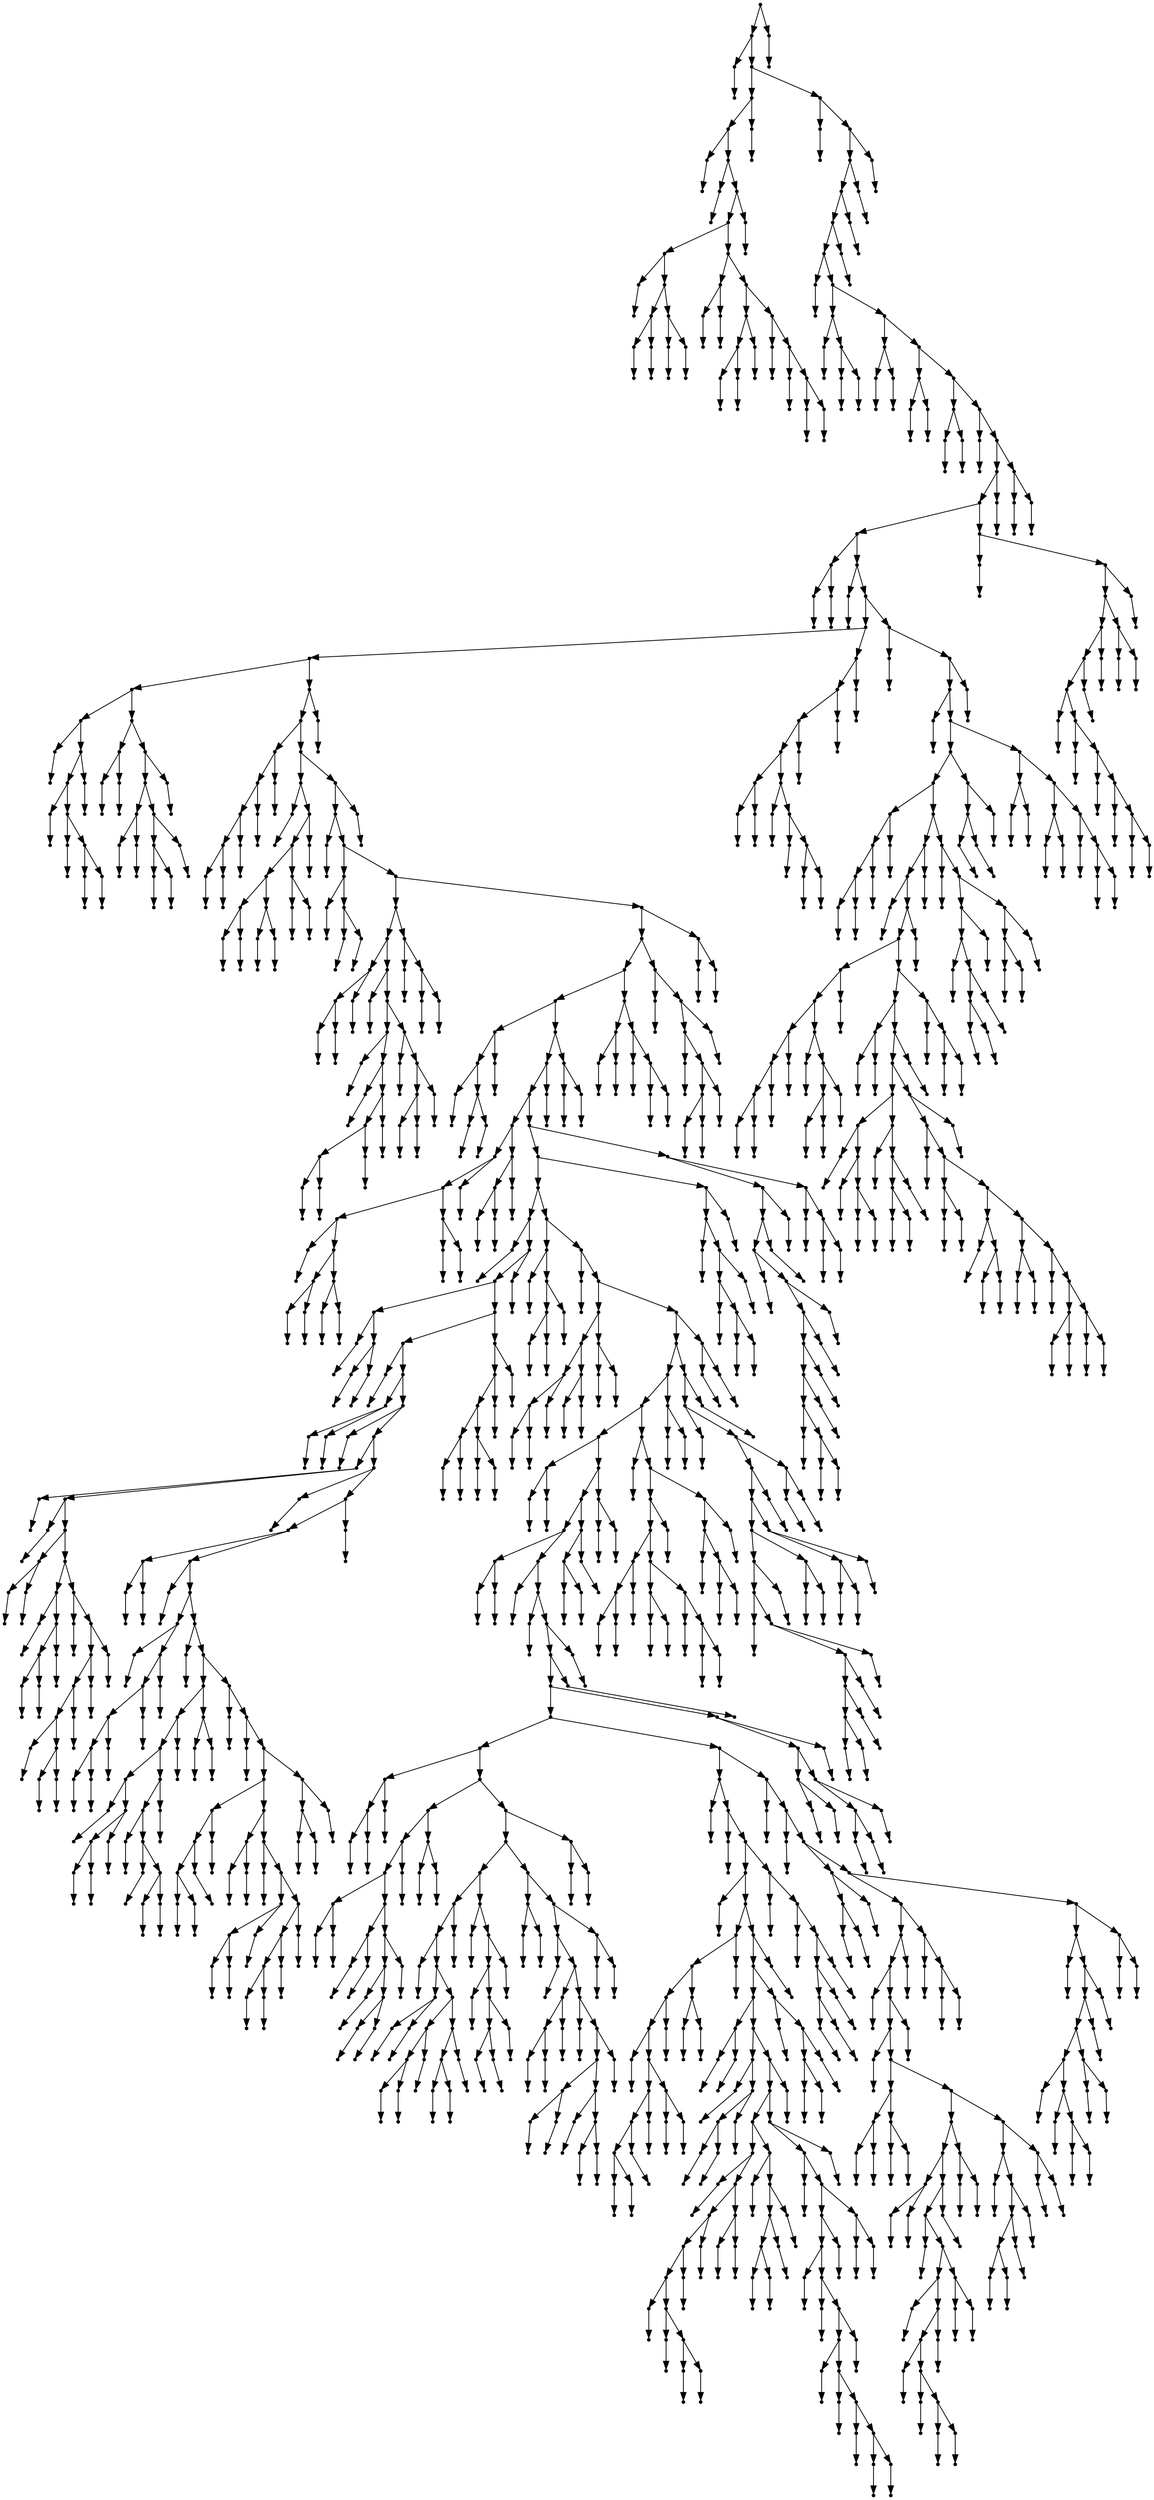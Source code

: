 digraph {
  1564 [shape=point];
  1561 [shape=point];
  1 [shape=point];
  0 [shape=point];
  1560 [shape=point];
  54 [shape=point];
  51 [shape=point];
  3 [shape=point];
  2 [shape=point];
  50 [shape=point];
  5 [shape=point];
  4 [shape=point];
  49 [shape=point];
  46 [shape=point];
  19 [shape=point];
  7 [shape=point];
  6 [shape=point];
  18 [shape=point];
  12 [shape=point];
  9 [shape=point];
  8 [shape=point];
  11 [shape=point];
  10 [shape=point];
  17 [shape=point];
  14 [shape=point];
  13 [shape=point];
  16 [shape=point];
  15 [shape=point];
  45 [shape=point];
  24 [shape=point];
  21 [shape=point];
  20 [shape=point];
  23 [shape=point];
  22 [shape=point];
  44 [shape=point];
  32 [shape=point];
  29 [shape=point];
  26 [shape=point];
  25 [shape=point];
  28 [shape=point];
  27 [shape=point];
  31 [shape=point];
  30 [shape=point];
  43 [shape=point];
  34 [shape=point];
  33 [shape=point];
  42 [shape=point];
  36 [shape=point];
  35 [shape=point];
  41 [shape=point];
  38 [shape=point];
  37 [shape=point];
  40 [shape=point];
  39 [shape=point];
  48 [shape=point];
  47 [shape=point];
  53 [shape=point];
  52 [shape=point];
  1559 [shape=point];
  56 [shape=point];
  55 [shape=point];
  1558 [shape=point];
  1555 [shape=point];
  1552 [shape=point];
  1549 [shape=point];
  1546 [shape=point];
  58 [shape=point];
  57 [shape=point];
  1545 [shape=point];
  66 [shape=point];
  60 [shape=point];
  59 [shape=point];
  65 [shape=point];
  62 [shape=point];
  61 [shape=point];
  64 [shape=point];
  63 [shape=point];
  1544 [shape=point];
  71 [shape=point];
  68 [shape=point];
  67 [shape=point];
  70 [shape=point];
  69 [shape=point];
  1543 [shape=point];
  76 [shape=point];
  73 [shape=point];
  72 [shape=point];
  75 [shape=point];
  74 [shape=point];
  1542 [shape=point];
  81 [shape=point];
  78 [shape=point];
  77 [shape=point];
  80 [shape=point];
  79 [shape=point];
  1541 [shape=point];
  83 [shape=point];
  82 [shape=point];
  1540 [shape=point];
  1534 [shape=point];
  1531 [shape=point];
  1495 [shape=point];
  88 [shape=point];
  85 [shape=point];
  84 [shape=point];
  87 [shape=point];
  86 [shape=point];
  1494 [shape=point];
  90 [shape=point];
  89 [shape=point];
  1493 [shape=point];
  1295 [shape=point];
  1268 [shape=point];
  131 [shape=point];
  107 [shape=point];
  92 [shape=point];
  91 [shape=point];
  106 [shape=point];
  103 [shape=point];
  94 [shape=point];
  93 [shape=point];
  102 [shape=point];
  96 [shape=point];
  95 [shape=point];
  101 [shape=point];
  98 [shape=point];
  97 [shape=point];
  100 [shape=point];
  99 [shape=point];
  105 [shape=point];
  104 [shape=point];
  130 [shape=point];
  112 [shape=point];
  109 [shape=point];
  108 [shape=point];
  111 [shape=point];
  110 [shape=point];
  129 [shape=point];
  126 [shape=point];
  117 [shape=point];
  114 [shape=point];
  113 [shape=point];
  116 [shape=point];
  115 [shape=point];
  125 [shape=point];
  122 [shape=point];
  119 [shape=point];
  118 [shape=point];
  121 [shape=point];
  120 [shape=point];
  124 [shape=point];
  123 [shape=point];
  128 [shape=point];
  127 [shape=point];
  1267 [shape=point];
  1264 [shape=point];
  145 [shape=point];
  142 [shape=point];
  139 [shape=point];
  136 [shape=point];
  133 [shape=point];
  132 [shape=point];
  135 [shape=point];
  134 [shape=point];
  138 [shape=point];
  137 [shape=point];
  141 [shape=point];
  140 [shape=point];
  144 [shape=point];
  143 [shape=point];
  1263 [shape=point];
  168 [shape=point];
  147 [shape=point];
  146 [shape=point];
  167 [shape=point];
  164 [shape=point];
  158 [shape=point];
  152 [shape=point];
  149 [shape=point];
  148 [shape=point];
  151 [shape=point];
  150 [shape=point];
  157 [shape=point];
  154 [shape=point];
  153 [shape=point];
  156 [shape=point];
  155 [shape=point];
  163 [shape=point];
  160 [shape=point];
  159 [shape=point];
  162 [shape=point];
  161 [shape=point];
  166 [shape=point];
  165 [shape=point];
  1262 [shape=point];
  1259 [shape=point];
  170 [shape=point];
  169 [shape=point];
  1258 [shape=point];
  178 [shape=point];
  172 [shape=point];
  171 [shape=point];
  177 [shape=point];
  174 [shape=point];
  173 [shape=point];
  176 [shape=point];
  175 [shape=point];
  1257 [shape=point];
  228 [shape=point];
  219 [shape=point];
  186 [shape=point];
  183 [shape=point];
  180 [shape=point];
  179 [shape=point];
  182 [shape=point];
  181 [shape=point];
  185 [shape=point];
  184 [shape=point];
  218 [shape=point];
  188 [shape=point];
  187 [shape=point];
  217 [shape=point];
  205 [shape=point];
  190 [shape=point];
  189 [shape=point];
  204 [shape=point];
  192 [shape=point];
  191 [shape=point];
  203 [shape=point];
  200 [shape=point];
  197 [shape=point];
  194 [shape=point];
  193 [shape=point];
  196 [shape=point];
  195 [shape=point];
  199 [shape=point];
  198 [shape=point];
  202 [shape=point];
  201 [shape=point];
  216 [shape=point];
  207 [shape=point];
  206 [shape=point];
  215 [shape=point];
  212 [shape=point];
  209 [shape=point];
  208 [shape=point];
  211 [shape=point];
  210 [shape=point];
  214 [shape=point];
  213 [shape=point];
  227 [shape=point];
  221 [shape=point];
  220 [shape=point];
  226 [shape=point];
  223 [shape=point];
  222 [shape=point];
  225 [shape=point];
  224 [shape=point];
  1256 [shape=point];
  1250 [shape=point];
  1232 [shape=point];
  1217 [shape=point];
  239 [shape=point];
  236 [shape=point];
  230 [shape=point];
  229 [shape=point];
  235 [shape=point];
  232 [shape=point];
  231 [shape=point];
  234 [shape=point];
  233 [shape=point];
  238 [shape=point];
  237 [shape=point];
  1216 [shape=point];
  1210 [shape=point];
  1207 [shape=point];
  271 [shape=point];
  262 [shape=point];
  259 [shape=point];
  253 [shape=point];
  241 [shape=point];
  240 [shape=point];
  252 [shape=point];
  246 [shape=point];
  243 [shape=point];
  242 [shape=point];
  245 [shape=point];
  244 [shape=point];
  251 [shape=point];
  248 [shape=point];
  247 [shape=point];
  250 [shape=point];
  249 [shape=point];
  258 [shape=point];
  255 [shape=point];
  254 [shape=point];
  257 [shape=point];
  256 [shape=point];
  261 [shape=point];
  260 [shape=point];
  270 [shape=point];
  267 [shape=point];
  264 [shape=point];
  263 [shape=point];
  266 [shape=point];
  265 [shape=point];
  269 [shape=point];
  268 [shape=point];
  1206 [shape=point];
  1167 [shape=point];
  1149 [shape=point];
  489 [shape=point];
  273 [shape=point];
  272 [shape=point];
  488 [shape=point];
  485 [shape=point];
  281 [shape=point];
  275 [shape=point];
  274 [shape=point];
  280 [shape=point];
  277 [shape=point];
  276 [shape=point];
  279 [shape=point];
  278 [shape=point];
  484 [shape=point];
  466 [shape=point];
  283 [shape=point];
  282 [shape=point];
  465 [shape=point];
  288 [shape=point];
  285 [shape=point];
  284 [shape=point];
  287 [shape=point];
  286 [shape=point];
  464 [shape=point];
  290 [shape=point];
  289 [shape=point];
  463 [shape=point];
  334 [shape=point];
  292 [shape=point];
  291 [shape=point];
  333 [shape=point];
  294 [shape=point];
  293 [shape=point];
  332 [shape=point];
  299 [shape=point];
  296 [shape=point];
  295 [shape=point];
  298 [shape=point];
  297 [shape=point];
  331 [shape=point];
  310 [shape=point];
  301 [shape=point];
  300 [shape=point];
  309 [shape=point];
  306 [shape=point];
  303 [shape=point];
  302 [shape=point];
  305 [shape=point];
  304 [shape=point];
  308 [shape=point];
  307 [shape=point];
  330 [shape=point];
  312 [shape=point];
  311 [shape=point];
  329 [shape=point];
  326 [shape=point];
  323 [shape=point];
  320 [shape=point];
  314 [shape=point];
  313 [shape=point];
  319 [shape=point];
  316 [shape=point];
  315 [shape=point];
  318 [shape=point];
  317 [shape=point];
  322 [shape=point];
  321 [shape=point];
  325 [shape=point];
  324 [shape=point];
  328 [shape=point];
  327 [shape=point];
  462 [shape=point];
  336 [shape=point];
  335 [shape=point];
  461 [shape=point];
  458 [shape=point];
  341 [shape=point];
  338 [shape=point];
  337 [shape=point];
  340 [shape=point];
  339 [shape=point];
  457 [shape=point];
  343 [shape=point];
  342 [shape=point];
  456 [shape=point];
  360 [shape=point];
  345 [shape=point];
  344 [shape=point];
  359 [shape=point];
  356 [shape=point];
  353 [shape=point];
  350 [shape=point];
  347 [shape=point];
  346 [shape=point];
  349 [shape=point];
  348 [shape=point];
  352 [shape=point];
  351 [shape=point];
  355 [shape=point];
  354 [shape=point];
  358 [shape=point];
  357 [shape=point];
  455 [shape=point];
  362 [shape=point];
  361 [shape=point];
  454 [shape=point];
  397 [shape=point];
  391 [shape=point];
  388 [shape=point];
  373 [shape=point];
  364 [shape=point];
  363 [shape=point];
  372 [shape=point];
  369 [shape=point];
  366 [shape=point];
  365 [shape=point];
  368 [shape=point];
  367 [shape=point];
  371 [shape=point];
  370 [shape=point];
  387 [shape=point];
  384 [shape=point];
  375 [shape=point];
  374 [shape=point];
  383 [shape=point];
  377 [shape=point];
  376 [shape=point];
  382 [shape=point];
  379 [shape=point];
  378 [shape=point];
  381 [shape=point];
  380 [shape=point];
  386 [shape=point];
  385 [shape=point];
  390 [shape=point];
  389 [shape=point];
  396 [shape=point];
  393 [shape=point];
  392 [shape=point];
  395 [shape=point];
  394 [shape=point];
  453 [shape=point];
  399 [shape=point];
  398 [shape=point];
  452 [shape=point];
  401 [shape=point];
  400 [shape=point];
  451 [shape=point];
  442 [shape=point];
  412 [shape=point];
  409 [shape=point];
  406 [shape=point];
  403 [shape=point];
  402 [shape=point];
  405 [shape=point];
  404 [shape=point];
  408 [shape=point];
  407 [shape=point];
  411 [shape=point];
  410 [shape=point];
  441 [shape=point];
  417 [shape=point];
  414 [shape=point];
  413 [shape=point];
  416 [shape=point];
  415 [shape=point];
  440 [shape=point];
  419 [shape=point];
  418 [shape=point];
  439 [shape=point];
  427 [shape=point];
  424 [shape=point];
  421 [shape=point];
  420 [shape=point];
  423 [shape=point];
  422 [shape=point];
  426 [shape=point];
  425 [shape=point];
  438 [shape=point];
  435 [shape=point];
  432 [shape=point];
  429 [shape=point];
  428 [shape=point];
  431 [shape=point];
  430 [shape=point];
  434 [shape=point];
  433 [shape=point];
  437 [shape=point];
  436 [shape=point];
  450 [shape=point];
  447 [shape=point];
  444 [shape=point];
  443 [shape=point];
  446 [shape=point];
  445 [shape=point];
  449 [shape=point];
  448 [shape=point];
  460 [shape=point];
  459 [shape=point];
  483 [shape=point];
  480 [shape=point];
  477 [shape=point];
  471 [shape=point];
  468 [shape=point];
  467 [shape=point];
  470 [shape=point];
  469 [shape=point];
  476 [shape=point];
  473 [shape=point];
  472 [shape=point];
  475 [shape=point];
  474 [shape=point];
  479 [shape=point];
  478 [shape=point];
  482 [shape=point];
  481 [shape=point];
  487 [shape=point];
  486 [shape=point];
  1148 [shape=point];
  500 [shape=point];
  491 [shape=point];
  490 [shape=point];
  499 [shape=point];
  496 [shape=point];
  493 [shape=point];
  492 [shape=point];
  495 [shape=point];
  494 [shape=point];
  498 [shape=point];
  497 [shape=point];
  1147 [shape=point];
  502 [shape=point];
  501 [shape=point];
  1146 [shape=point];
  522 [shape=point];
  516 [shape=point];
  510 [shape=point];
  507 [shape=point];
  504 [shape=point];
  503 [shape=point];
  506 [shape=point];
  505 [shape=point];
  509 [shape=point];
  508 [shape=point];
  515 [shape=point];
  512 [shape=point];
  511 [shape=point];
  514 [shape=point];
  513 [shape=point];
  521 [shape=point];
  518 [shape=point];
  517 [shape=point];
  520 [shape=point];
  519 [shape=point];
  1145 [shape=point];
  1139 [shape=point];
  1088 [shape=point];
  1082 [shape=point];
  1040 [shape=point];
  527 [shape=point];
  524 [shape=point];
  523 [shape=point];
  526 [shape=point];
  525 [shape=point];
  1039 [shape=point];
  1033 [shape=point];
  1024 [shape=point];
  532 [shape=point];
  529 [shape=point];
  528 [shape=point];
  531 [shape=point];
  530 [shape=point];
  1023 [shape=point];
  534 [shape=point];
  533 [shape=point];
  1022 [shape=point];
  536 [shape=point];
  535 [shape=point];
  1021 [shape=point];
  1018 [shape=point];
  1015 [shape=point];
  997 [shape=point];
  676 [shape=point];
  544 [shape=point];
  541 [shape=point];
  538 [shape=point];
  537 [shape=point];
  540 [shape=point];
  539 [shape=point];
  543 [shape=point];
  542 [shape=point];
  675 [shape=point];
  576 [shape=point];
  570 [shape=point];
  567 [shape=point];
  549 [shape=point];
  546 [shape=point];
  545 [shape=point];
  548 [shape=point];
  547 [shape=point];
  566 [shape=point];
  554 [shape=point];
  551 [shape=point];
  550 [shape=point];
  553 [shape=point];
  552 [shape=point];
  565 [shape=point];
  562 [shape=point];
  556 [shape=point];
  555 [shape=point];
  561 [shape=point];
  558 [shape=point];
  557 [shape=point];
  560 [shape=point];
  559 [shape=point];
  564 [shape=point];
  563 [shape=point];
  569 [shape=point];
  568 [shape=point];
  575 [shape=point];
  572 [shape=point];
  571 [shape=point];
  574 [shape=point];
  573 [shape=point];
  674 [shape=point];
  668 [shape=point];
  623 [shape=point];
  605 [shape=point];
  602 [shape=point];
  578 [shape=point];
  577 [shape=point];
  601 [shape=point];
  583 [shape=point];
  580 [shape=point];
  579 [shape=point];
  582 [shape=point];
  581 [shape=point];
  600 [shape=point];
  591 [shape=point];
  588 [shape=point];
  585 [shape=point];
  584 [shape=point];
  587 [shape=point];
  586 [shape=point];
  590 [shape=point];
  589 [shape=point];
  599 [shape=point];
  596 [shape=point];
  593 [shape=point];
  592 [shape=point];
  595 [shape=point];
  594 [shape=point];
  598 [shape=point];
  597 [shape=point];
  604 [shape=point];
  603 [shape=point];
  622 [shape=point];
  607 [shape=point];
  606 [shape=point];
  621 [shape=point];
  618 [shape=point];
  609 [shape=point];
  608 [shape=point];
  617 [shape=point];
  614 [shape=point];
  611 [shape=point];
  610 [shape=point];
  613 [shape=point];
  612 [shape=point];
  616 [shape=point];
  615 [shape=point];
  620 [shape=point];
  619 [shape=point];
  667 [shape=point];
  628 [shape=point];
  625 [shape=point];
  624 [shape=point];
  627 [shape=point];
  626 [shape=point];
  666 [shape=point];
  660 [shape=point];
  630 [shape=point];
  629 [shape=point];
  659 [shape=point];
  638 [shape=point];
  635 [shape=point];
  632 [shape=point];
  631 [shape=point];
  634 [shape=point];
  633 [shape=point];
  637 [shape=point];
  636 [shape=point];
  658 [shape=point];
  640 [shape=point];
  639 [shape=point];
  657 [shape=point];
  654 [shape=point];
  645 [shape=point];
  642 [shape=point];
  641 [shape=point];
  644 [shape=point];
  643 [shape=point];
  653 [shape=point];
  647 [shape=point];
  646 [shape=point];
  652 [shape=point];
  649 [shape=point];
  648 [shape=point];
  651 [shape=point];
  650 [shape=point];
  656 [shape=point];
  655 [shape=point];
  665 [shape=point];
  662 [shape=point];
  661 [shape=point];
  664 [shape=point];
  663 [shape=point];
  673 [shape=point];
  670 [shape=point];
  669 [shape=point];
  672 [shape=point];
  671 [shape=point];
  996 [shape=point];
  852 [shape=point];
  678 [shape=point];
  677 [shape=point];
  851 [shape=point];
  680 [shape=point];
  679 [shape=point];
  850 [shape=point];
  832 [shape=point];
  682 [shape=point];
  681 [shape=point];
  831 [shape=point];
  714 [shape=point];
  711 [shape=point];
  705 [shape=point];
  702 [shape=point];
  684 [shape=point];
  683 [shape=point];
  701 [shape=point];
  695 [shape=point];
  692 [shape=point];
  689 [shape=point];
  686 [shape=point];
  685 [shape=point];
  688 [shape=point];
  687 [shape=point];
  691 [shape=point];
  690 [shape=point];
  694 [shape=point];
  693 [shape=point];
  700 [shape=point];
  697 [shape=point];
  696 [shape=point];
  699 [shape=point];
  698 [shape=point];
  704 [shape=point];
  703 [shape=point];
  710 [shape=point];
  707 [shape=point];
  706 [shape=point];
  709 [shape=point];
  708 [shape=point];
  713 [shape=point];
  712 [shape=point];
  830 [shape=point];
  827 [shape=point];
  815 [shape=point];
  719 [shape=point];
  716 [shape=point];
  715 [shape=point];
  718 [shape=point];
  717 [shape=point];
  814 [shape=point];
  730 [shape=point];
  721 [shape=point];
  720 [shape=point];
  729 [shape=point];
  726 [shape=point];
  723 [shape=point];
  722 [shape=point];
  725 [shape=point];
  724 [shape=point];
  728 [shape=point];
  727 [shape=point];
  813 [shape=point];
  810 [shape=point];
  771 [shape=point];
  756 [shape=point];
  732 [shape=point];
  731 [shape=point];
  755 [shape=point];
  749 [shape=point];
  746 [shape=point];
  743 [shape=point];
  734 [shape=point];
  733 [shape=point];
  742 [shape=point];
  736 [shape=point];
  735 [shape=point];
  741 [shape=point];
  738 [shape=point];
  737 [shape=point];
  740 [shape=point];
  739 [shape=point];
  745 [shape=point];
  744 [shape=point];
  748 [shape=point];
  747 [shape=point];
  754 [shape=point];
  751 [shape=point];
  750 [shape=point];
  753 [shape=point];
  752 [shape=point];
  770 [shape=point];
  758 [shape=point];
  757 [shape=point];
  769 [shape=point];
  766 [shape=point];
  763 [shape=point];
  760 [shape=point];
  759 [shape=point];
  762 [shape=point];
  761 [shape=point];
  765 [shape=point];
  764 [shape=point];
  768 [shape=point];
  767 [shape=point];
  809 [shape=point];
  806 [shape=point];
  773 [shape=point];
  772 [shape=point];
  805 [shape=point];
  799 [shape=point];
  796 [shape=point];
  775 [shape=point];
  774 [shape=point];
  795 [shape=point];
  777 [shape=point];
  776 [shape=point];
  794 [shape=point];
  791 [shape=point];
  779 [shape=point];
  778 [shape=point];
  790 [shape=point];
  781 [shape=point];
  780 [shape=point];
  789 [shape=point];
  783 [shape=point];
  782 [shape=point];
  788 [shape=point];
  785 [shape=point];
  784 [shape=point];
  787 [shape=point];
  786 [shape=point];
  793 [shape=point];
  792 [shape=point];
  798 [shape=point];
  797 [shape=point];
  804 [shape=point];
  801 [shape=point];
  800 [shape=point];
  803 [shape=point];
  802 [shape=point];
  808 [shape=point];
  807 [shape=point];
  812 [shape=point];
  811 [shape=point];
  826 [shape=point];
  817 [shape=point];
  816 [shape=point];
  825 [shape=point];
  822 [shape=point];
  819 [shape=point];
  818 [shape=point];
  821 [shape=point];
  820 [shape=point];
  824 [shape=point];
  823 [shape=point];
  829 [shape=point];
  828 [shape=point];
  849 [shape=point];
  834 [shape=point];
  833 [shape=point];
  848 [shape=point];
  836 [shape=point];
  835 [shape=point];
  847 [shape=point];
  844 [shape=point];
  841 [shape=point];
  838 [shape=point];
  837 [shape=point];
  840 [shape=point];
  839 [shape=point];
  843 [shape=point];
  842 [shape=point];
  846 [shape=point];
  845 [shape=point];
  995 [shape=point];
  854 [shape=point];
  853 [shape=point];
  994 [shape=point];
  856 [shape=point];
  855 [shape=point];
  993 [shape=point];
  864 [shape=point];
  861 [shape=point];
  858 [shape=point];
  857 [shape=point];
  860 [shape=point];
  859 [shape=point];
  863 [shape=point];
  862 [shape=point];
  992 [shape=point];
  959 [shape=point];
  950 [shape=point];
  947 [shape=point];
  866 [shape=point];
  865 [shape=point];
  946 [shape=point];
  943 [shape=point];
  868 [shape=point];
  867 [shape=point];
  942 [shape=point];
  879 [shape=point];
  873 [shape=point];
  870 [shape=point];
  869 [shape=point];
  872 [shape=point];
  871 [shape=point];
  878 [shape=point];
  875 [shape=point];
  874 [shape=point];
  877 [shape=point];
  876 [shape=point];
  941 [shape=point];
  920 [shape=point];
  914 [shape=point];
  884 [shape=point];
  881 [shape=point];
  880 [shape=point];
  883 [shape=point];
  882 [shape=point];
  913 [shape=point];
  910 [shape=point];
  886 [shape=point];
  885 [shape=point];
  909 [shape=point];
  903 [shape=point];
  888 [shape=point];
  887 [shape=point];
  902 [shape=point];
  899 [shape=point];
  890 [shape=point];
  889 [shape=point];
  898 [shape=point];
  892 [shape=point];
  891 [shape=point];
  897 [shape=point];
  894 [shape=point];
  893 [shape=point];
  896 [shape=point];
  895 [shape=point];
  901 [shape=point];
  900 [shape=point];
  908 [shape=point];
  905 [shape=point];
  904 [shape=point];
  907 [shape=point];
  906 [shape=point];
  912 [shape=point];
  911 [shape=point];
  919 [shape=point];
  916 [shape=point];
  915 [shape=point];
  918 [shape=point];
  917 [shape=point];
  940 [shape=point];
  934 [shape=point];
  922 [shape=point];
  921 [shape=point];
  933 [shape=point];
  930 [shape=point];
  927 [shape=point];
  924 [shape=point];
  923 [shape=point];
  926 [shape=point];
  925 [shape=point];
  929 [shape=point];
  928 [shape=point];
  932 [shape=point];
  931 [shape=point];
  939 [shape=point];
  936 [shape=point];
  935 [shape=point];
  938 [shape=point];
  937 [shape=point];
  945 [shape=point];
  944 [shape=point];
  949 [shape=point];
  948 [shape=point];
  958 [shape=point];
  952 [shape=point];
  951 [shape=point];
  957 [shape=point];
  954 [shape=point];
  953 [shape=point];
  956 [shape=point];
  955 [shape=point];
  991 [shape=point];
  985 [shape=point];
  961 [shape=point];
  960 [shape=point];
  984 [shape=point];
  981 [shape=point];
  978 [shape=point];
  972 [shape=point];
  963 [shape=point];
  962 [shape=point];
  971 [shape=point];
  965 [shape=point];
  964 [shape=point];
  970 [shape=point];
  967 [shape=point];
  966 [shape=point];
  969 [shape=point];
  968 [shape=point];
  977 [shape=point];
  974 [shape=point];
  973 [shape=point];
  976 [shape=point];
  975 [shape=point];
  980 [shape=point];
  979 [shape=point];
  983 [shape=point];
  982 [shape=point];
  990 [shape=point];
  987 [shape=point];
  986 [shape=point];
  989 [shape=point];
  988 [shape=point];
  1014 [shape=point];
  1011 [shape=point];
  1002 [shape=point];
  999 [shape=point];
  998 [shape=point];
  1001 [shape=point];
  1000 [shape=point];
  1010 [shape=point];
  1007 [shape=point];
  1004 [shape=point];
  1003 [shape=point];
  1006 [shape=point];
  1005 [shape=point];
  1009 [shape=point];
  1008 [shape=point];
  1013 [shape=point];
  1012 [shape=point];
  1017 [shape=point];
  1016 [shape=point];
  1020 [shape=point];
  1019 [shape=point];
  1032 [shape=point];
  1029 [shape=point];
  1026 [shape=point];
  1025 [shape=point];
  1028 [shape=point];
  1027 [shape=point];
  1031 [shape=point];
  1030 [shape=point];
  1038 [shape=point];
  1035 [shape=point];
  1034 [shape=point];
  1037 [shape=point];
  1036 [shape=point];
  1081 [shape=point];
  1042 [shape=point];
  1041 [shape=point];
  1080 [shape=point];
  1068 [shape=point];
  1065 [shape=point];
  1050 [shape=point];
  1047 [shape=point];
  1044 [shape=point];
  1043 [shape=point];
  1046 [shape=point];
  1045 [shape=point];
  1049 [shape=point];
  1048 [shape=point];
  1064 [shape=point];
  1055 [shape=point];
  1052 [shape=point];
  1051 [shape=point];
  1054 [shape=point];
  1053 [shape=point];
  1063 [shape=point];
  1057 [shape=point];
  1056 [shape=point];
  1062 [shape=point];
  1059 [shape=point];
  1058 [shape=point];
  1061 [shape=point];
  1060 [shape=point];
  1067 [shape=point];
  1066 [shape=point];
  1079 [shape=point];
  1076 [shape=point];
  1070 [shape=point];
  1069 [shape=point];
  1075 [shape=point];
  1072 [shape=point];
  1071 [shape=point];
  1074 [shape=point];
  1073 [shape=point];
  1078 [shape=point];
  1077 [shape=point];
  1087 [shape=point];
  1084 [shape=point];
  1083 [shape=point];
  1086 [shape=point];
  1085 [shape=point];
  1138 [shape=point];
  1135 [shape=point];
  1090 [shape=point];
  1089 [shape=point];
  1134 [shape=point];
  1128 [shape=point];
  1125 [shape=point];
  1116 [shape=point];
  1110 [shape=point];
  1107 [shape=point];
  1092 [shape=point];
  1091 [shape=point];
  1106 [shape=point];
  1103 [shape=point];
  1100 [shape=point];
  1097 [shape=point];
  1094 [shape=point];
  1093 [shape=point];
  1096 [shape=point];
  1095 [shape=point];
  1099 [shape=point];
  1098 [shape=point];
  1102 [shape=point];
  1101 [shape=point];
  1105 [shape=point];
  1104 [shape=point];
  1109 [shape=point];
  1108 [shape=point];
  1115 [shape=point];
  1112 [shape=point];
  1111 [shape=point];
  1114 [shape=point];
  1113 [shape=point];
  1124 [shape=point];
  1121 [shape=point];
  1118 [shape=point];
  1117 [shape=point];
  1120 [shape=point];
  1119 [shape=point];
  1123 [shape=point];
  1122 [shape=point];
  1127 [shape=point];
  1126 [shape=point];
  1133 [shape=point];
  1130 [shape=point];
  1129 [shape=point];
  1132 [shape=point];
  1131 [shape=point];
  1137 [shape=point];
  1136 [shape=point];
  1144 [shape=point];
  1141 [shape=point];
  1140 [shape=point];
  1143 [shape=point];
  1142 [shape=point];
  1166 [shape=point];
  1163 [shape=point];
  1151 [shape=point];
  1150 [shape=point];
  1162 [shape=point];
  1159 [shape=point];
  1153 [shape=point];
  1152 [shape=point];
  1158 [shape=point];
  1155 [shape=point];
  1154 [shape=point];
  1157 [shape=point];
  1156 [shape=point];
  1161 [shape=point];
  1160 [shape=point];
  1165 [shape=point];
  1164 [shape=point];
  1205 [shape=point];
  1196 [shape=point];
  1193 [shape=point];
  1190 [shape=point];
  1169 [shape=point];
  1168 [shape=point];
  1189 [shape=point];
  1186 [shape=point];
  1183 [shape=point];
  1180 [shape=point];
  1177 [shape=point];
  1171 [shape=point];
  1170 [shape=point];
  1176 [shape=point];
  1173 [shape=point];
  1172 [shape=point];
  1175 [shape=point];
  1174 [shape=point];
  1179 [shape=point];
  1178 [shape=point];
  1182 [shape=point];
  1181 [shape=point];
  1185 [shape=point];
  1184 [shape=point];
  1188 [shape=point];
  1187 [shape=point];
  1192 [shape=point];
  1191 [shape=point];
  1195 [shape=point];
  1194 [shape=point];
  1204 [shape=point];
  1198 [shape=point];
  1197 [shape=point];
  1203 [shape=point];
  1200 [shape=point];
  1199 [shape=point];
  1202 [shape=point];
  1201 [shape=point];
  1209 [shape=point];
  1208 [shape=point];
  1215 [shape=point];
  1212 [shape=point];
  1211 [shape=point];
  1214 [shape=point];
  1213 [shape=point];
  1231 [shape=point];
  1222 [shape=point];
  1219 [shape=point];
  1218 [shape=point];
  1221 [shape=point];
  1220 [shape=point];
  1230 [shape=point];
  1224 [shape=point];
  1223 [shape=point];
  1229 [shape=point];
  1226 [shape=point];
  1225 [shape=point];
  1228 [shape=point];
  1227 [shape=point];
  1249 [shape=point];
  1234 [shape=point];
  1233 [shape=point];
  1248 [shape=point];
  1245 [shape=point];
  1236 [shape=point];
  1235 [shape=point];
  1244 [shape=point];
  1241 [shape=point];
  1238 [shape=point];
  1237 [shape=point];
  1240 [shape=point];
  1239 [shape=point];
  1243 [shape=point];
  1242 [shape=point];
  1247 [shape=point];
  1246 [shape=point];
  1255 [shape=point];
  1252 [shape=point];
  1251 [shape=point];
  1254 [shape=point];
  1253 [shape=point];
  1261 [shape=point];
  1260 [shape=point];
  1266 [shape=point];
  1265 [shape=point];
  1294 [shape=point];
  1291 [shape=point];
  1288 [shape=point];
  1285 [shape=point];
  1273 [shape=point];
  1270 [shape=point];
  1269 [shape=point];
  1272 [shape=point];
  1271 [shape=point];
  1284 [shape=point];
  1275 [shape=point];
  1274 [shape=point];
  1283 [shape=point];
  1277 [shape=point];
  1276 [shape=point];
  1282 [shape=point];
  1279 [shape=point];
  1278 [shape=point];
  1281 [shape=point];
  1280 [shape=point];
  1287 [shape=point];
  1286 [shape=point];
  1290 [shape=point];
  1289 [shape=point];
  1293 [shape=point];
  1292 [shape=point];
  1492 [shape=point];
  1297 [shape=point];
  1296 [shape=point];
  1491 [shape=point];
  1488 [shape=point];
  1299 [shape=point];
  1298 [shape=point];
  1487 [shape=point];
  1466 [shape=point];
  1457 [shape=point];
  1310 [shape=point];
  1307 [shape=point];
  1304 [shape=point];
  1301 [shape=point];
  1300 [shape=point];
  1303 [shape=point];
  1302 [shape=point];
  1306 [shape=point];
  1305 [shape=point];
  1309 [shape=point];
  1308 [shape=point];
  1456 [shape=point];
  1429 [shape=point];
  1426 [shape=point];
  1312 [shape=point];
  1311 [shape=point];
  1425 [shape=point];
  1422 [shape=point];
  1338 [shape=point];
  1335 [shape=point];
  1323 [shape=point];
  1320 [shape=point];
  1317 [shape=point];
  1314 [shape=point];
  1313 [shape=point];
  1316 [shape=point];
  1315 [shape=point];
  1319 [shape=point];
  1318 [shape=point];
  1322 [shape=point];
  1321 [shape=point];
  1334 [shape=point];
  1325 [shape=point];
  1324 [shape=point];
  1333 [shape=point];
  1330 [shape=point];
  1327 [shape=point];
  1326 [shape=point];
  1329 [shape=point];
  1328 [shape=point];
  1332 [shape=point];
  1331 [shape=point];
  1337 [shape=point];
  1336 [shape=point];
  1421 [shape=point];
  1412 [shape=point];
  1343 [shape=point];
  1340 [shape=point];
  1339 [shape=point];
  1342 [shape=point];
  1341 [shape=point];
  1411 [shape=point];
  1408 [shape=point];
  1366 [shape=point];
  1354 [shape=point];
  1345 [shape=point];
  1344 [shape=point];
  1353 [shape=point];
  1347 [shape=point];
  1346 [shape=point];
  1352 [shape=point];
  1349 [shape=point];
  1348 [shape=point];
  1351 [shape=point];
  1350 [shape=point];
  1365 [shape=point];
  1356 [shape=point];
  1355 [shape=point];
  1364 [shape=point];
  1361 [shape=point];
  1358 [shape=point];
  1357 [shape=point];
  1360 [shape=point];
  1359 [shape=point];
  1363 [shape=point];
  1362 [shape=point];
  1407 [shape=point];
  1404 [shape=point];
  1368 [shape=point];
  1367 [shape=point];
  1403 [shape=point];
  1373 [shape=point];
  1370 [shape=point];
  1369 [shape=point];
  1372 [shape=point];
  1371 [shape=point];
  1402 [shape=point];
  1381 [shape=point];
  1375 [shape=point];
  1374 [shape=point];
  1380 [shape=point];
  1377 [shape=point];
  1376 [shape=point];
  1379 [shape=point];
  1378 [shape=point];
  1401 [shape=point];
  1386 [shape=point];
  1383 [shape=point];
  1382 [shape=point];
  1385 [shape=point];
  1384 [shape=point];
  1400 [shape=point];
  1388 [shape=point];
  1387 [shape=point];
  1399 [shape=point];
  1393 [shape=point];
  1390 [shape=point];
  1389 [shape=point];
  1392 [shape=point];
  1391 [shape=point];
  1398 [shape=point];
  1395 [shape=point];
  1394 [shape=point];
  1397 [shape=point];
  1396 [shape=point];
  1406 [shape=point];
  1405 [shape=point];
  1410 [shape=point];
  1409 [shape=point];
  1420 [shape=point];
  1414 [shape=point];
  1413 [shape=point];
  1419 [shape=point];
  1416 [shape=point];
  1415 [shape=point];
  1418 [shape=point];
  1417 [shape=point];
  1424 [shape=point];
  1423 [shape=point];
  1428 [shape=point];
  1427 [shape=point];
  1455 [shape=point];
  1431 [shape=point];
  1430 [shape=point];
  1454 [shape=point];
  1445 [shape=point];
  1442 [shape=point];
  1433 [shape=point];
  1432 [shape=point];
  1441 [shape=point];
  1438 [shape=point];
  1435 [shape=point];
  1434 [shape=point];
  1437 [shape=point];
  1436 [shape=point];
  1440 [shape=point];
  1439 [shape=point];
  1444 [shape=point];
  1443 [shape=point];
  1453 [shape=point];
  1450 [shape=point];
  1447 [shape=point];
  1446 [shape=point];
  1449 [shape=point];
  1448 [shape=point];
  1452 [shape=point];
  1451 [shape=point];
  1465 [shape=point];
  1462 [shape=point];
  1459 [shape=point];
  1458 [shape=point];
  1461 [shape=point];
  1460 [shape=point];
  1464 [shape=point];
  1463 [shape=point];
  1486 [shape=point];
  1471 [shape=point];
  1468 [shape=point];
  1467 [shape=point];
  1470 [shape=point];
  1469 [shape=point];
  1485 [shape=point];
  1476 [shape=point];
  1473 [shape=point];
  1472 [shape=point];
  1475 [shape=point];
  1474 [shape=point];
  1484 [shape=point];
  1478 [shape=point];
  1477 [shape=point];
  1483 [shape=point];
  1480 [shape=point];
  1479 [shape=point];
  1482 [shape=point];
  1481 [shape=point];
  1490 [shape=point];
  1489 [shape=point];
  1530 [shape=point];
  1497 [shape=point];
  1496 [shape=point];
  1529 [shape=point];
  1526 [shape=point];
  1520 [shape=point];
  1517 [shape=point];
  1514 [shape=point];
  1499 [shape=point];
  1498 [shape=point];
  1513 [shape=point];
  1501 [shape=point];
  1500 [shape=point];
  1512 [shape=point];
  1503 [shape=point];
  1502 [shape=point];
  1511 [shape=point];
  1505 [shape=point];
  1504 [shape=point];
  1510 [shape=point];
  1507 [shape=point];
  1506 [shape=point];
  1509 [shape=point];
  1508 [shape=point];
  1516 [shape=point];
  1515 [shape=point];
  1519 [shape=point];
  1518 [shape=point];
  1525 [shape=point];
  1522 [shape=point];
  1521 [shape=point];
  1524 [shape=point];
  1523 [shape=point];
  1528 [shape=point];
  1527 [shape=point];
  1533 [shape=point];
  1532 [shape=point];
  1539 [shape=point];
  1536 [shape=point];
  1535 [shape=point];
  1538 [shape=point];
  1537 [shape=point];
  1548 [shape=point];
  1547 [shape=point];
  1551 [shape=point];
  1550 [shape=point];
  1554 [shape=point];
  1553 [shape=point];
  1557 [shape=point];
  1556 [shape=point];
  1563 [shape=point];
  1562 [shape=point];
1564 -> 1561;
1561 -> 1;
1 -> 0;
1561 -> 1560;
1560 -> 54;
54 -> 51;
51 -> 3;
3 -> 2;
51 -> 50;
50 -> 5;
5 -> 4;
50 -> 49;
49 -> 46;
46 -> 19;
19 -> 7;
7 -> 6;
19 -> 18;
18 -> 12;
12 -> 9;
9 -> 8;
12 -> 11;
11 -> 10;
18 -> 17;
17 -> 14;
14 -> 13;
17 -> 16;
16 -> 15;
46 -> 45;
45 -> 24;
24 -> 21;
21 -> 20;
24 -> 23;
23 -> 22;
45 -> 44;
44 -> 32;
32 -> 29;
29 -> 26;
26 -> 25;
29 -> 28;
28 -> 27;
32 -> 31;
31 -> 30;
44 -> 43;
43 -> 34;
34 -> 33;
43 -> 42;
42 -> 36;
36 -> 35;
42 -> 41;
41 -> 38;
38 -> 37;
41 -> 40;
40 -> 39;
49 -> 48;
48 -> 47;
54 -> 53;
53 -> 52;
1560 -> 1559;
1559 -> 56;
56 -> 55;
1559 -> 1558;
1558 -> 1555;
1555 -> 1552;
1552 -> 1549;
1549 -> 1546;
1546 -> 58;
58 -> 57;
1546 -> 1545;
1545 -> 66;
66 -> 60;
60 -> 59;
66 -> 65;
65 -> 62;
62 -> 61;
65 -> 64;
64 -> 63;
1545 -> 1544;
1544 -> 71;
71 -> 68;
68 -> 67;
71 -> 70;
70 -> 69;
1544 -> 1543;
1543 -> 76;
76 -> 73;
73 -> 72;
76 -> 75;
75 -> 74;
1543 -> 1542;
1542 -> 81;
81 -> 78;
78 -> 77;
81 -> 80;
80 -> 79;
1542 -> 1541;
1541 -> 83;
83 -> 82;
1541 -> 1540;
1540 -> 1534;
1534 -> 1531;
1531 -> 1495;
1495 -> 88;
88 -> 85;
85 -> 84;
88 -> 87;
87 -> 86;
1495 -> 1494;
1494 -> 90;
90 -> 89;
1494 -> 1493;
1493 -> 1295;
1295 -> 1268;
1268 -> 131;
131 -> 107;
107 -> 92;
92 -> 91;
107 -> 106;
106 -> 103;
103 -> 94;
94 -> 93;
103 -> 102;
102 -> 96;
96 -> 95;
102 -> 101;
101 -> 98;
98 -> 97;
101 -> 100;
100 -> 99;
106 -> 105;
105 -> 104;
131 -> 130;
130 -> 112;
112 -> 109;
109 -> 108;
112 -> 111;
111 -> 110;
130 -> 129;
129 -> 126;
126 -> 117;
117 -> 114;
114 -> 113;
117 -> 116;
116 -> 115;
126 -> 125;
125 -> 122;
122 -> 119;
119 -> 118;
122 -> 121;
121 -> 120;
125 -> 124;
124 -> 123;
129 -> 128;
128 -> 127;
1268 -> 1267;
1267 -> 1264;
1264 -> 145;
145 -> 142;
142 -> 139;
139 -> 136;
136 -> 133;
133 -> 132;
136 -> 135;
135 -> 134;
139 -> 138;
138 -> 137;
142 -> 141;
141 -> 140;
145 -> 144;
144 -> 143;
1264 -> 1263;
1263 -> 168;
168 -> 147;
147 -> 146;
168 -> 167;
167 -> 164;
164 -> 158;
158 -> 152;
152 -> 149;
149 -> 148;
152 -> 151;
151 -> 150;
158 -> 157;
157 -> 154;
154 -> 153;
157 -> 156;
156 -> 155;
164 -> 163;
163 -> 160;
160 -> 159;
163 -> 162;
162 -> 161;
167 -> 166;
166 -> 165;
1263 -> 1262;
1262 -> 1259;
1259 -> 170;
170 -> 169;
1259 -> 1258;
1258 -> 178;
178 -> 172;
172 -> 171;
178 -> 177;
177 -> 174;
174 -> 173;
177 -> 176;
176 -> 175;
1258 -> 1257;
1257 -> 228;
228 -> 219;
219 -> 186;
186 -> 183;
183 -> 180;
180 -> 179;
183 -> 182;
182 -> 181;
186 -> 185;
185 -> 184;
219 -> 218;
218 -> 188;
188 -> 187;
218 -> 217;
217 -> 205;
205 -> 190;
190 -> 189;
205 -> 204;
204 -> 192;
192 -> 191;
204 -> 203;
203 -> 200;
200 -> 197;
197 -> 194;
194 -> 193;
197 -> 196;
196 -> 195;
200 -> 199;
199 -> 198;
203 -> 202;
202 -> 201;
217 -> 216;
216 -> 207;
207 -> 206;
216 -> 215;
215 -> 212;
212 -> 209;
209 -> 208;
212 -> 211;
211 -> 210;
215 -> 214;
214 -> 213;
228 -> 227;
227 -> 221;
221 -> 220;
227 -> 226;
226 -> 223;
223 -> 222;
226 -> 225;
225 -> 224;
1257 -> 1256;
1256 -> 1250;
1250 -> 1232;
1232 -> 1217;
1217 -> 239;
239 -> 236;
236 -> 230;
230 -> 229;
236 -> 235;
235 -> 232;
232 -> 231;
235 -> 234;
234 -> 233;
239 -> 238;
238 -> 237;
1217 -> 1216;
1216 -> 1210;
1210 -> 1207;
1207 -> 271;
271 -> 262;
262 -> 259;
259 -> 253;
253 -> 241;
241 -> 240;
253 -> 252;
252 -> 246;
246 -> 243;
243 -> 242;
246 -> 245;
245 -> 244;
252 -> 251;
251 -> 248;
248 -> 247;
251 -> 250;
250 -> 249;
259 -> 258;
258 -> 255;
255 -> 254;
258 -> 257;
257 -> 256;
262 -> 261;
261 -> 260;
271 -> 270;
270 -> 267;
267 -> 264;
264 -> 263;
267 -> 266;
266 -> 265;
270 -> 269;
269 -> 268;
1207 -> 1206;
1206 -> 1167;
1167 -> 1149;
1149 -> 489;
489 -> 273;
273 -> 272;
489 -> 488;
488 -> 485;
485 -> 281;
281 -> 275;
275 -> 274;
281 -> 280;
280 -> 277;
277 -> 276;
280 -> 279;
279 -> 278;
485 -> 484;
484 -> 466;
466 -> 283;
283 -> 282;
466 -> 465;
465 -> 288;
288 -> 285;
285 -> 284;
288 -> 287;
287 -> 286;
465 -> 464;
464 -> 290;
290 -> 289;
464 -> 463;
463 -> 334;
334 -> 292;
292 -> 291;
334 -> 333;
333 -> 294;
294 -> 293;
333 -> 332;
332 -> 299;
299 -> 296;
296 -> 295;
299 -> 298;
298 -> 297;
332 -> 331;
331 -> 310;
310 -> 301;
301 -> 300;
310 -> 309;
309 -> 306;
306 -> 303;
303 -> 302;
306 -> 305;
305 -> 304;
309 -> 308;
308 -> 307;
331 -> 330;
330 -> 312;
312 -> 311;
330 -> 329;
329 -> 326;
326 -> 323;
323 -> 320;
320 -> 314;
314 -> 313;
320 -> 319;
319 -> 316;
316 -> 315;
319 -> 318;
318 -> 317;
323 -> 322;
322 -> 321;
326 -> 325;
325 -> 324;
329 -> 328;
328 -> 327;
463 -> 462;
462 -> 336;
336 -> 335;
462 -> 461;
461 -> 458;
458 -> 341;
341 -> 338;
338 -> 337;
341 -> 340;
340 -> 339;
458 -> 457;
457 -> 343;
343 -> 342;
457 -> 456;
456 -> 360;
360 -> 345;
345 -> 344;
360 -> 359;
359 -> 356;
356 -> 353;
353 -> 350;
350 -> 347;
347 -> 346;
350 -> 349;
349 -> 348;
353 -> 352;
352 -> 351;
356 -> 355;
355 -> 354;
359 -> 358;
358 -> 357;
456 -> 455;
455 -> 362;
362 -> 361;
455 -> 454;
454 -> 397;
397 -> 391;
391 -> 388;
388 -> 373;
373 -> 364;
364 -> 363;
373 -> 372;
372 -> 369;
369 -> 366;
366 -> 365;
369 -> 368;
368 -> 367;
372 -> 371;
371 -> 370;
388 -> 387;
387 -> 384;
384 -> 375;
375 -> 374;
384 -> 383;
383 -> 377;
377 -> 376;
383 -> 382;
382 -> 379;
379 -> 378;
382 -> 381;
381 -> 380;
387 -> 386;
386 -> 385;
391 -> 390;
390 -> 389;
397 -> 396;
396 -> 393;
393 -> 392;
396 -> 395;
395 -> 394;
454 -> 453;
453 -> 399;
399 -> 398;
453 -> 452;
452 -> 401;
401 -> 400;
452 -> 451;
451 -> 442;
442 -> 412;
412 -> 409;
409 -> 406;
406 -> 403;
403 -> 402;
406 -> 405;
405 -> 404;
409 -> 408;
408 -> 407;
412 -> 411;
411 -> 410;
442 -> 441;
441 -> 417;
417 -> 414;
414 -> 413;
417 -> 416;
416 -> 415;
441 -> 440;
440 -> 419;
419 -> 418;
440 -> 439;
439 -> 427;
427 -> 424;
424 -> 421;
421 -> 420;
424 -> 423;
423 -> 422;
427 -> 426;
426 -> 425;
439 -> 438;
438 -> 435;
435 -> 432;
432 -> 429;
429 -> 428;
432 -> 431;
431 -> 430;
435 -> 434;
434 -> 433;
438 -> 437;
437 -> 436;
451 -> 450;
450 -> 447;
447 -> 444;
444 -> 443;
447 -> 446;
446 -> 445;
450 -> 449;
449 -> 448;
461 -> 460;
460 -> 459;
484 -> 483;
483 -> 480;
480 -> 477;
477 -> 471;
471 -> 468;
468 -> 467;
471 -> 470;
470 -> 469;
477 -> 476;
476 -> 473;
473 -> 472;
476 -> 475;
475 -> 474;
480 -> 479;
479 -> 478;
483 -> 482;
482 -> 481;
488 -> 487;
487 -> 486;
1149 -> 1148;
1148 -> 500;
500 -> 491;
491 -> 490;
500 -> 499;
499 -> 496;
496 -> 493;
493 -> 492;
496 -> 495;
495 -> 494;
499 -> 498;
498 -> 497;
1148 -> 1147;
1147 -> 502;
502 -> 501;
1147 -> 1146;
1146 -> 522;
522 -> 516;
516 -> 510;
510 -> 507;
507 -> 504;
504 -> 503;
507 -> 506;
506 -> 505;
510 -> 509;
509 -> 508;
516 -> 515;
515 -> 512;
512 -> 511;
515 -> 514;
514 -> 513;
522 -> 521;
521 -> 518;
518 -> 517;
521 -> 520;
520 -> 519;
1146 -> 1145;
1145 -> 1139;
1139 -> 1088;
1088 -> 1082;
1082 -> 1040;
1040 -> 527;
527 -> 524;
524 -> 523;
527 -> 526;
526 -> 525;
1040 -> 1039;
1039 -> 1033;
1033 -> 1024;
1024 -> 532;
532 -> 529;
529 -> 528;
532 -> 531;
531 -> 530;
1024 -> 1023;
1023 -> 534;
534 -> 533;
1023 -> 1022;
1022 -> 536;
536 -> 535;
1022 -> 1021;
1021 -> 1018;
1018 -> 1015;
1015 -> 997;
997 -> 676;
676 -> 544;
544 -> 541;
541 -> 538;
538 -> 537;
541 -> 540;
540 -> 539;
544 -> 543;
543 -> 542;
676 -> 675;
675 -> 576;
576 -> 570;
570 -> 567;
567 -> 549;
549 -> 546;
546 -> 545;
549 -> 548;
548 -> 547;
567 -> 566;
566 -> 554;
554 -> 551;
551 -> 550;
554 -> 553;
553 -> 552;
566 -> 565;
565 -> 562;
562 -> 556;
556 -> 555;
562 -> 561;
561 -> 558;
558 -> 557;
561 -> 560;
560 -> 559;
565 -> 564;
564 -> 563;
570 -> 569;
569 -> 568;
576 -> 575;
575 -> 572;
572 -> 571;
575 -> 574;
574 -> 573;
675 -> 674;
674 -> 668;
668 -> 623;
623 -> 605;
605 -> 602;
602 -> 578;
578 -> 577;
602 -> 601;
601 -> 583;
583 -> 580;
580 -> 579;
583 -> 582;
582 -> 581;
601 -> 600;
600 -> 591;
591 -> 588;
588 -> 585;
585 -> 584;
588 -> 587;
587 -> 586;
591 -> 590;
590 -> 589;
600 -> 599;
599 -> 596;
596 -> 593;
593 -> 592;
596 -> 595;
595 -> 594;
599 -> 598;
598 -> 597;
605 -> 604;
604 -> 603;
623 -> 622;
622 -> 607;
607 -> 606;
622 -> 621;
621 -> 618;
618 -> 609;
609 -> 608;
618 -> 617;
617 -> 614;
614 -> 611;
611 -> 610;
614 -> 613;
613 -> 612;
617 -> 616;
616 -> 615;
621 -> 620;
620 -> 619;
668 -> 667;
667 -> 628;
628 -> 625;
625 -> 624;
628 -> 627;
627 -> 626;
667 -> 666;
666 -> 660;
660 -> 630;
630 -> 629;
660 -> 659;
659 -> 638;
638 -> 635;
635 -> 632;
632 -> 631;
635 -> 634;
634 -> 633;
638 -> 637;
637 -> 636;
659 -> 658;
658 -> 640;
640 -> 639;
658 -> 657;
657 -> 654;
654 -> 645;
645 -> 642;
642 -> 641;
645 -> 644;
644 -> 643;
654 -> 653;
653 -> 647;
647 -> 646;
653 -> 652;
652 -> 649;
649 -> 648;
652 -> 651;
651 -> 650;
657 -> 656;
656 -> 655;
666 -> 665;
665 -> 662;
662 -> 661;
665 -> 664;
664 -> 663;
674 -> 673;
673 -> 670;
670 -> 669;
673 -> 672;
672 -> 671;
997 -> 996;
996 -> 852;
852 -> 678;
678 -> 677;
852 -> 851;
851 -> 680;
680 -> 679;
851 -> 850;
850 -> 832;
832 -> 682;
682 -> 681;
832 -> 831;
831 -> 714;
714 -> 711;
711 -> 705;
705 -> 702;
702 -> 684;
684 -> 683;
702 -> 701;
701 -> 695;
695 -> 692;
692 -> 689;
689 -> 686;
686 -> 685;
689 -> 688;
688 -> 687;
692 -> 691;
691 -> 690;
695 -> 694;
694 -> 693;
701 -> 700;
700 -> 697;
697 -> 696;
700 -> 699;
699 -> 698;
705 -> 704;
704 -> 703;
711 -> 710;
710 -> 707;
707 -> 706;
710 -> 709;
709 -> 708;
714 -> 713;
713 -> 712;
831 -> 830;
830 -> 827;
827 -> 815;
815 -> 719;
719 -> 716;
716 -> 715;
719 -> 718;
718 -> 717;
815 -> 814;
814 -> 730;
730 -> 721;
721 -> 720;
730 -> 729;
729 -> 726;
726 -> 723;
723 -> 722;
726 -> 725;
725 -> 724;
729 -> 728;
728 -> 727;
814 -> 813;
813 -> 810;
810 -> 771;
771 -> 756;
756 -> 732;
732 -> 731;
756 -> 755;
755 -> 749;
749 -> 746;
746 -> 743;
743 -> 734;
734 -> 733;
743 -> 742;
742 -> 736;
736 -> 735;
742 -> 741;
741 -> 738;
738 -> 737;
741 -> 740;
740 -> 739;
746 -> 745;
745 -> 744;
749 -> 748;
748 -> 747;
755 -> 754;
754 -> 751;
751 -> 750;
754 -> 753;
753 -> 752;
771 -> 770;
770 -> 758;
758 -> 757;
770 -> 769;
769 -> 766;
766 -> 763;
763 -> 760;
760 -> 759;
763 -> 762;
762 -> 761;
766 -> 765;
765 -> 764;
769 -> 768;
768 -> 767;
810 -> 809;
809 -> 806;
806 -> 773;
773 -> 772;
806 -> 805;
805 -> 799;
799 -> 796;
796 -> 775;
775 -> 774;
796 -> 795;
795 -> 777;
777 -> 776;
795 -> 794;
794 -> 791;
791 -> 779;
779 -> 778;
791 -> 790;
790 -> 781;
781 -> 780;
790 -> 789;
789 -> 783;
783 -> 782;
789 -> 788;
788 -> 785;
785 -> 784;
788 -> 787;
787 -> 786;
794 -> 793;
793 -> 792;
799 -> 798;
798 -> 797;
805 -> 804;
804 -> 801;
801 -> 800;
804 -> 803;
803 -> 802;
809 -> 808;
808 -> 807;
813 -> 812;
812 -> 811;
827 -> 826;
826 -> 817;
817 -> 816;
826 -> 825;
825 -> 822;
822 -> 819;
819 -> 818;
822 -> 821;
821 -> 820;
825 -> 824;
824 -> 823;
830 -> 829;
829 -> 828;
850 -> 849;
849 -> 834;
834 -> 833;
849 -> 848;
848 -> 836;
836 -> 835;
848 -> 847;
847 -> 844;
844 -> 841;
841 -> 838;
838 -> 837;
841 -> 840;
840 -> 839;
844 -> 843;
843 -> 842;
847 -> 846;
846 -> 845;
996 -> 995;
995 -> 854;
854 -> 853;
995 -> 994;
994 -> 856;
856 -> 855;
994 -> 993;
993 -> 864;
864 -> 861;
861 -> 858;
858 -> 857;
861 -> 860;
860 -> 859;
864 -> 863;
863 -> 862;
993 -> 992;
992 -> 959;
959 -> 950;
950 -> 947;
947 -> 866;
866 -> 865;
947 -> 946;
946 -> 943;
943 -> 868;
868 -> 867;
943 -> 942;
942 -> 879;
879 -> 873;
873 -> 870;
870 -> 869;
873 -> 872;
872 -> 871;
879 -> 878;
878 -> 875;
875 -> 874;
878 -> 877;
877 -> 876;
942 -> 941;
941 -> 920;
920 -> 914;
914 -> 884;
884 -> 881;
881 -> 880;
884 -> 883;
883 -> 882;
914 -> 913;
913 -> 910;
910 -> 886;
886 -> 885;
910 -> 909;
909 -> 903;
903 -> 888;
888 -> 887;
903 -> 902;
902 -> 899;
899 -> 890;
890 -> 889;
899 -> 898;
898 -> 892;
892 -> 891;
898 -> 897;
897 -> 894;
894 -> 893;
897 -> 896;
896 -> 895;
902 -> 901;
901 -> 900;
909 -> 908;
908 -> 905;
905 -> 904;
908 -> 907;
907 -> 906;
913 -> 912;
912 -> 911;
920 -> 919;
919 -> 916;
916 -> 915;
919 -> 918;
918 -> 917;
941 -> 940;
940 -> 934;
934 -> 922;
922 -> 921;
934 -> 933;
933 -> 930;
930 -> 927;
927 -> 924;
924 -> 923;
927 -> 926;
926 -> 925;
930 -> 929;
929 -> 928;
933 -> 932;
932 -> 931;
940 -> 939;
939 -> 936;
936 -> 935;
939 -> 938;
938 -> 937;
946 -> 945;
945 -> 944;
950 -> 949;
949 -> 948;
959 -> 958;
958 -> 952;
952 -> 951;
958 -> 957;
957 -> 954;
954 -> 953;
957 -> 956;
956 -> 955;
992 -> 991;
991 -> 985;
985 -> 961;
961 -> 960;
985 -> 984;
984 -> 981;
981 -> 978;
978 -> 972;
972 -> 963;
963 -> 962;
972 -> 971;
971 -> 965;
965 -> 964;
971 -> 970;
970 -> 967;
967 -> 966;
970 -> 969;
969 -> 968;
978 -> 977;
977 -> 974;
974 -> 973;
977 -> 976;
976 -> 975;
981 -> 980;
980 -> 979;
984 -> 983;
983 -> 982;
991 -> 990;
990 -> 987;
987 -> 986;
990 -> 989;
989 -> 988;
1015 -> 1014;
1014 -> 1011;
1011 -> 1002;
1002 -> 999;
999 -> 998;
1002 -> 1001;
1001 -> 1000;
1011 -> 1010;
1010 -> 1007;
1007 -> 1004;
1004 -> 1003;
1007 -> 1006;
1006 -> 1005;
1010 -> 1009;
1009 -> 1008;
1014 -> 1013;
1013 -> 1012;
1018 -> 1017;
1017 -> 1016;
1021 -> 1020;
1020 -> 1019;
1033 -> 1032;
1032 -> 1029;
1029 -> 1026;
1026 -> 1025;
1029 -> 1028;
1028 -> 1027;
1032 -> 1031;
1031 -> 1030;
1039 -> 1038;
1038 -> 1035;
1035 -> 1034;
1038 -> 1037;
1037 -> 1036;
1082 -> 1081;
1081 -> 1042;
1042 -> 1041;
1081 -> 1080;
1080 -> 1068;
1068 -> 1065;
1065 -> 1050;
1050 -> 1047;
1047 -> 1044;
1044 -> 1043;
1047 -> 1046;
1046 -> 1045;
1050 -> 1049;
1049 -> 1048;
1065 -> 1064;
1064 -> 1055;
1055 -> 1052;
1052 -> 1051;
1055 -> 1054;
1054 -> 1053;
1064 -> 1063;
1063 -> 1057;
1057 -> 1056;
1063 -> 1062;
1062 -> 1059;
1059 -> 1058;
1062 -> 1061;
1061 -> 1060;
1068 -> 1067;
1067 -> 1066;
1080 -> 1079;
1079 -> 1076;
1076 -> 1070;
1070 -> 1069;
1076 -> 1075;
1075 -> 1072;
1072 -> 1071;
1075 -> 1074;
1074 -> 1073;
1079 -> 1078;
1078 -> 1077;
1088 -> 1087;
1087 -> 1084;
1084 -> 1083;
1087 -> 1086;
1086 -> 1085;
1139 -> 1138;
1138 -> 1135;
1135 -> 1090;
1090 -> 1089;
1135 -> 1134;
1134 -> 1128;
1128 -> 1125;
1125 -> 1116;
1116 -> 1110;
1110 -> 1107;
1107 -> 1092;
1092 -> 1091;
1107 -> 1106;
1106 -> 1103;
1103 -> 1100;
1100 -> 1097;
1097 -> 1094;
1094 -> 1093;
1097 -> 1096;
1096 -> 1095;
1100 -> 1099;
1099 -> 1098;
1103 -> 1102;
1102 -> 1101;
1106 -> 1105;
1105 -> 1104;
1110 -> 1109;
1109 -> 1108;
1116 -> 1115;
1115 -> 1112;
1112 -> 1111;
1115 -> 1114;
1114 -> 1113;
1125 -> 1124;
1124 -> 1121;
1121 -> 1118;
1118 -> 1117;
1121 -> 1120;
1120 -> 1119;
1124 -> 1123;
1123 -> 1122;
1128 -> 1127;
1127 -> 1126;
1134 -> 1133;
1133 -> 1130;
1130 -> 1129;
1133 -> 1132;
1132 -> 1131;
1138 -> 1137;
1137 -> 1136;
1145 -> 1144;
1144 -> 1141;
1141 -> 1140;
1144 -> 1143;
1143 -> 1142;
1167 -> 1166;
1166 -> 1163;
1163 -> 1151;
1151 -> 1150;
1163 -> 1162;
1162 -> 1159;
1159 -> 1153;
1153 -> 1152;
1159 -> 1158;
1158 -> 1155;
1155 -> 1154;
1158 -> 1157;
1157 -> 1156;
1162 -> 1161;
1161 -> 1160;
1166 -> 1165;
1165 -> 1164;
1206 -> 1205;
1205 -> 1196;
1196 -> 1193;
1193 -> 1190;
1190 -> 1169;
1169 -> 1168;
1190 -> 1189;
1189 -> 1186;
1186 -> 1183;
1183 -> 1180;
1180 -> 1177;
1177 -> 1171;
1171 -> 1170;
1177 -> 1176;
1176 -> 1173;
1173 -> 1172;
1176 -> 1175;
1175 -> 1174;
1180 -> 1179;
1179 -> 1178;
1183 -> 1182;
1182 -> 1181;
1186 -> 1185;
1185 -> 1184;
1189 -> 1188;
1188 -> 1187;
1193 -> 1192;
1192 -> 1191;
1196 -> 1195;
1195 -> 1194;
1205 -> 1204;
1204 -> 1198;
1198 -> 1197;
1204 -> 1203;
1203 -> 1200;
1200 -> 1199;
1203 -> 1202;
1202 -> 1201;
1210 -> 1209;
1209 -> 1208;
1216 -> 1215;
1215 -> 1212;
1212 -> 1211;
1215 -> 1214;
1214 -> 1213;
1232 -> 1231;
1231 -> 1222;
1222 -> 1219;
1219 -> 1218;
1222 -> 1221;
1221 -> 1220;
1231 -> 1230;
1230 -> 1224;
1224 -> 1223;
1230 -> 1229;
1229 -> 1226;
1226 -> 1225;
1229 -> 1228;
1228 -> 1227;
1250 -> 1249;
1249 -> 1234;
1234 -> 1233;
1249 -> 1248;
1248 -> 1245;
1245 -> 1236;
1236 -> 1235;
1245 -> 1244;
1244 -> 1241;
1241 -> 1238;
1238 -> 1237;
1241 -> 1240;
1240 -> 1239;
1244 -> 1243;
1243 -> 1242;
1248 -> 1247;
1247 -> 1246;
1256 -> 1255;
1255 -> 1252;
1252 -> 1251;
1255 -> 1254;
1254 -> 1253;
1262 -> 1261;
1261 -> 1260;
1267 -> 1266;
1266 -> 1265;
1295 -> 1294;
1294 -> 1291;
1291 -> 1288;
1288 -> 1285;
1285 -> 1273;
1273 -> 1270;
1270 -> 1269;
1273 -> 1272;
1272 -> 1271;
1285 -> 1284;
1284 -> 1275;
1275 -> 1274;
1284 -> 1283;
1283 -> 1277;
1277 -> 1276;
1283 -> 1282;
1282 -> 1279;
1279 -> 1278;
1282 -> 1281;
1281 -> 1280;
1288 -> 1287;
1287 -> 1286;
1291 -> 1290;
1290 -> 1289;
1294 -> 1293;
1293 -> 1292;
1493 -> 1492;
1492 -> 1297;
1297 -> 1296;
1492 -> 1491;
1491 -> 1488;
1488 -> 1299;
1299 -> 1298;
1488 -> 1487;
1487 -> 1466;
1466 -> 1457;
1457 -> 1310;
1310 -> 1307;
1307 -> 1304;
1304 -> 1301;
1301 -> 1300;
1304 -> 1303;
1303 -> 1302;
1307 -> 1306;
1306 -> 1305;
1310 -> 1309;
1309 -> 1308;
1457 -> 1456;
1456 -> 1429;
1429 -> 1426;
1426 -> 1312;
1312 -> 1311;
1426 -> 1425;
1425 -> 1422;
1422 -> 1338;
1338 -> 1335;
1335 -> 1323;
1323 -> 1320;
1320 -> 1317;
1317 -> 1314;
1314 -> 1313;
1317 -> 1316;
1316 -> 1315;
1320 -> 1319;
1319 -> 1318;
1323 -> 1322;
1322 -> 1321;
1335 -> 1334;
1334 -> 1325;
1325 -> 1324;
1334 -> 1333;
1333 -> 1330;
1330 -> 1327;
1327 -> 1326;
1330 -> 1329;
1329 -> 1328;
1333 -> 1332;
1332 -> 1331;
1338 -> 1337;
1337 -> 1336;
1422 -> 1421;
1421 -> 1412;
1412 -> 1343;
1343 -> 1340;
1340 -> 1339;
1343 -> 1342;
1342 -> 1341;
1412 -> 1411;
1411 -> 1408;
1408 -> 1366;
1366 -> 1354;
1354 -> 1345;
1345 -> 1344;
1354 -> 1353;
1353 -> 1347;
1347 -> 1346;
1353 -> 1352;
1352 -> 1349;
1349 -> 1348;
1352 -> 1351;
1351 -> 1350;
1366 -> 1365;
1365 -> 1356;
1356 -> 1355;
1365 -> 1364;
1364 -> 1361;
1361 -> 1358;
1358 -> 1357;
1361 -> 1360;
1360 -> 1359;
1364 -> 1363;
1363 -> 1362;
1408 -> 1407;
1407 -> 1404;
1404 -> 1368;
1368 -> 1367;
1404 -> 1403;
1403 -> 1373;
1373 -> 1370;
1370 -> 1369;
1373 -> 1372;
1372 -> 1371;
1403 -> 1402;
1402 -> 1381;
1381 -> 1375;
1375 -> 1374;
1381 -> 1380;
1380 -> 1377;
1377 -> 1376;
1380 -> 1379;
1379 -> 1378;
1402 -> 1401;
1401 -> 1386;
1386 -> 1383;
1383 -> 1382;
1386 -> 1385;
1385 -> 1384;
1401 -> 1400;
1400 -> 1388;
1388 -> 1387;
1400 -> 1399;
1399 -> 1393;
1393 -> 1390;
1390 -> 1389;
1393 -> 1392;
1392 -> 1391;
1399 -> 1398;
1398 -> 1395;
1395 -> 1394;
1398 -> 1397;
1397 -> 1396;
1407 -> 1406;
1406 -> 1405;
1411 -> 1410;
1410 -> 1409;
1421 -> 1420;
1420 -> 1414;
1414 -> 1413;
1420 -> 1419;
1419 -> 1416;
1416 -> 1415;
1419 -> 1418;
1418 -> 1417;
1425 -> 1424;
1424 -> 1423;
1429 -> 1428;
1428 -> 1427;
1456 -> 1455;
1455 -> 1431;
1431 -> 1430;
1455 -> 1454;
1454 -> 1445;
1445 -> 1442;
1442 -> 1433;
1433 -> 1432;
1442 -> 1441;
1441 -> 1438;
1438 -> 1435;
1435 -> 1434;
1438 -> 1437;
1437 -> 1436;
1441 -> 1440;
1440 -> 1439;
1445 -> 1444;
1444 -> 1443;
1454 -> 1453;
1453 -> 1450;
1450 -> 1447;
1447 -> 1446;
1450 -> 1449;
1449 -> 1448;
1453 -> 1452;
1452 -> 1451;
1466 -> 1465;
1465 -> 1462;
1462 -> 1459;
1459 -> 1458;
1462 -> 1461;
1461 -> 1460;
1465 -> 1464;
1464 -> 1463;
1487 -> 1486;
1486 -> 1471;
1471 -> 1468;
1468 -> 1467;
1471 -> 1470;
1470 -> 1469;
1486 -> 1485;
1485 -> 1476;
1476 -> 1473;
1473 -> 1472;
1476 -> 1475;
1475 -> 1474;
1485 -> 1484;
1484 -> 1478;
1478 -> 1477;
1484 -> 1483;
1483 -> 1480;
1480 -> 1479;
1483 -> 1482;
1482 -> 1481;
1491 -> 1490;
1490 -> 1489;
1531 -> 1530;
1530 -> 1497;
1497 -> 1496;
1530 -> 1529;
1529 -> 1526;
1526 -> 1520;
1520 -> 1517;
1517 -> 1514;
1514 -> 1499;
1499 -> 1498;
1514 -> 1513;
1513 -> 1501;
1501 -> 1500;
1513 -> 1512;
1512 -> 1503;
1503 -> 1502;
1512 -> 1511;
1511 -> 1505;
1505 -> 1504;
1511 -> 1510;
1510 -> 1507;
1507 -> 1506;
1510 -> 1509;
1509 -> 1508;
1517 -> 1516;
1516 -> 1515;
1520 -> 1519;
1519 -> 1518;
1526 -> 1525;
1525 -> 1522;
1522 -> 1521;
1525 -> 1524;
1524 -> 1523;
1529 -> 1528;
1528 -> 1527;
1534 -> 1533;
1533 -> 1532;
1540 -> 1539;
1539 -> 1536;
1536 -> 1535;
1539 -> 1538;
1538 -> 1537;
1549 -> 1548;
1548 -> 1547;
1552 -> 1551;
1551 -> 1550;
1555 -> 1554;
1554 -> 1553;
1558 -> 1557;
1557 -> 1556;
1564 -> 1563;
1563 -> 1562;
}
